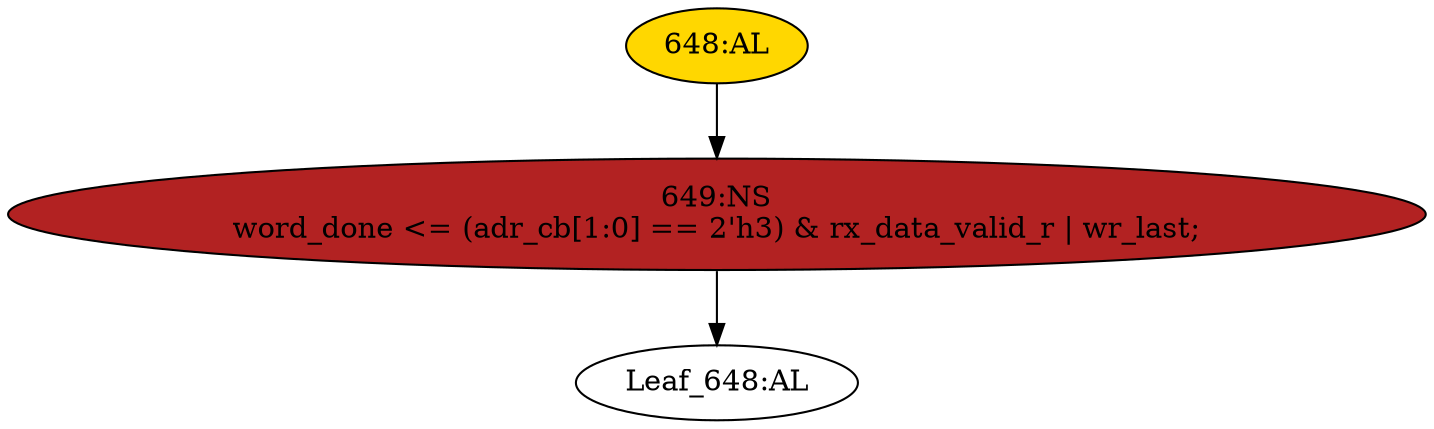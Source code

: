 strict digraph "" {
	node [label="\N"];
	"649:NS"	 [ast="<pyverilog.vparser.ast.NonblockingSubstitution object at 0x7fa020e2f850>",
		fillcolor=firebrick,
		label="649:NS
word_done <= (adr_cb[1:0] == 2'h3) & rx_data_valid_r | wr_last;",
		statements="[<pyverilog.vparser.ast.NonblockingSubstitution object at 0x7fa020e2f850>]",
		style=filled,
		typ=NonblockingSubstitution];
	"Leaf_648:AL"	 [def_var="['word_done']",
		label="Leaf_648:AL"];
	"649:NS" -> "Leaf_648:AL"	 [cond="[]",
		lineno=None];
	"648:AL"	 [ast="<pyverilog.vparser.ast.Always object at 0x7fa020e2fc10>",
		clk_sens=True,
		fillcolor=gold,
		label="648:AL",
		sens="['clk']",
		statements="[]",
		style=filled,
		typ=Always,
		use_var="['wr_last', 'rx_data_valid_r', 'adr_cb']"];
	"648:AL" -> "649:NS"	 [cond="[]",
		lineno=None];
}
